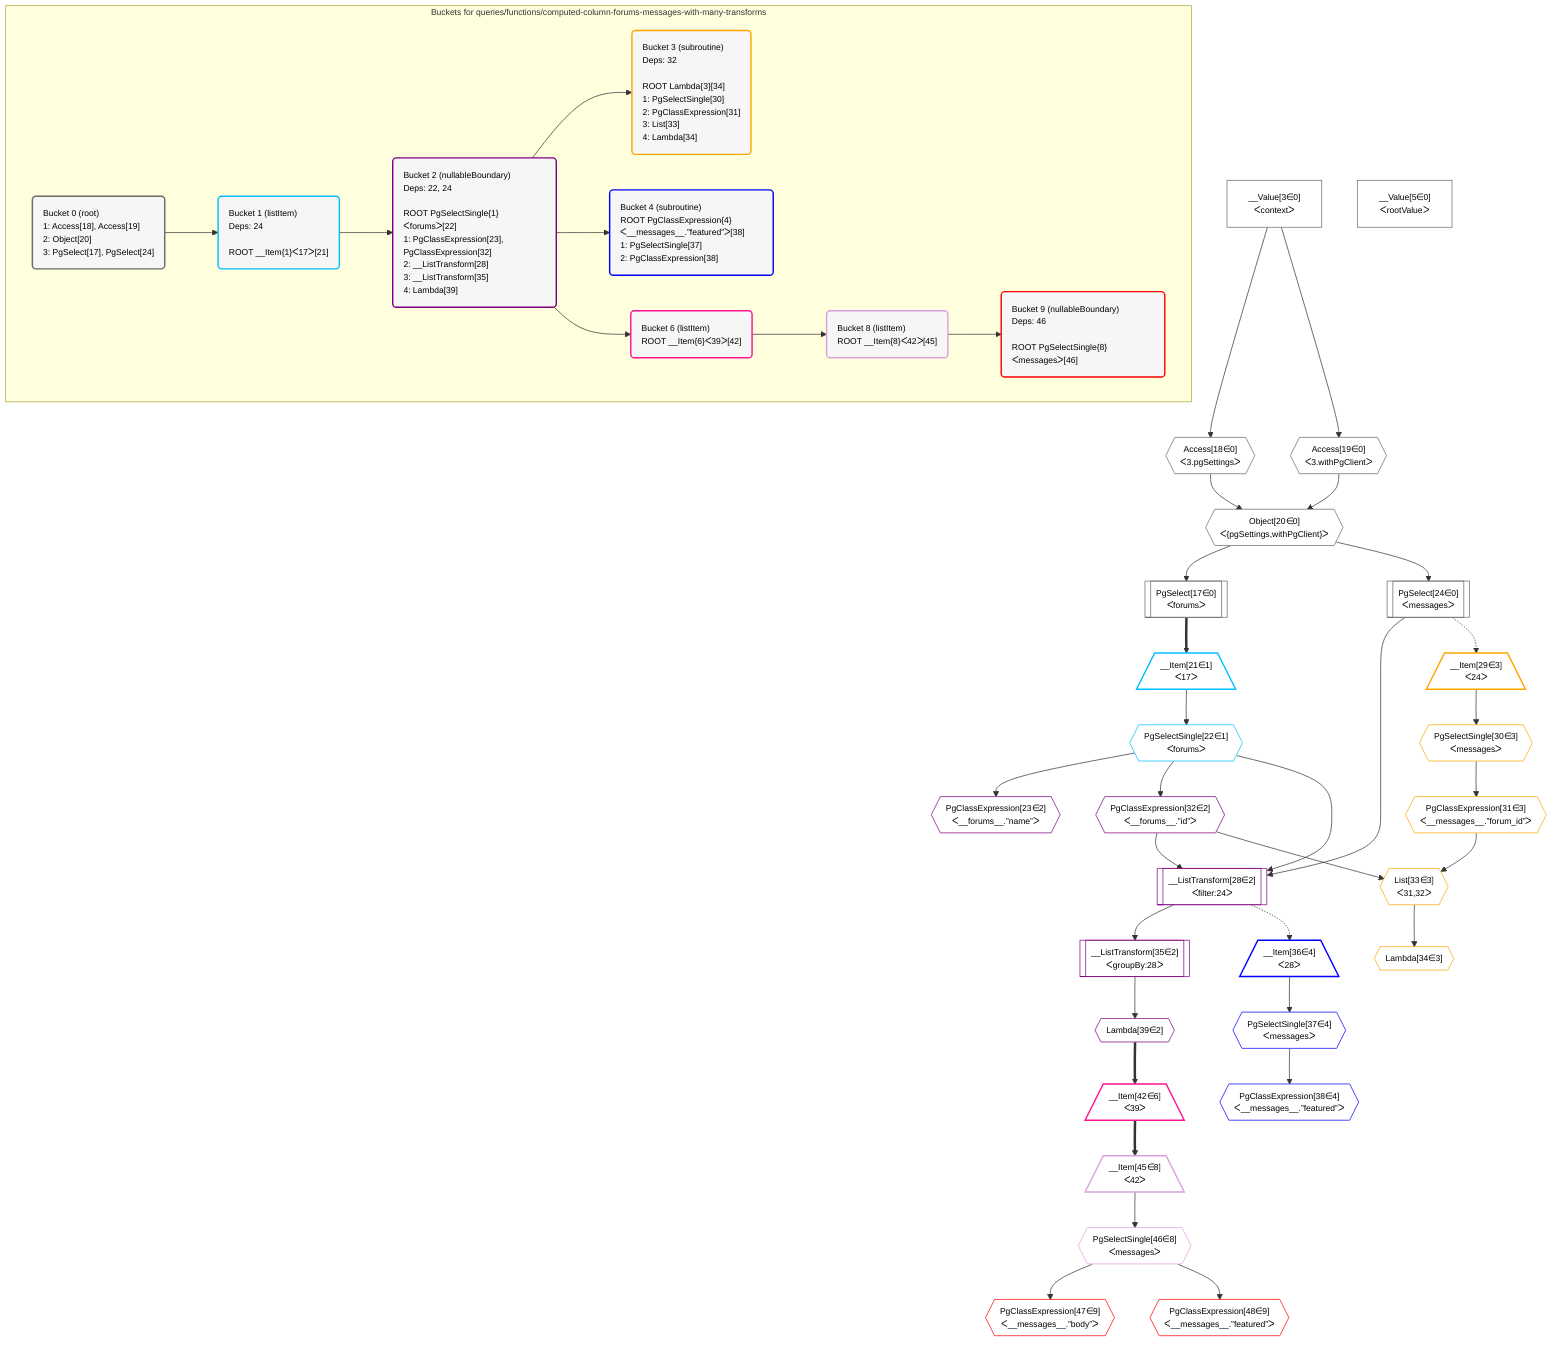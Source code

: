 %%{init: {'themeVariables': { 'fontSize': '12px'}}}%%
graph TD
    classDef path fill:#eee,stroke:#000,color:#000
    classDef plan fill:#fff,stroke-width:1px,color:#000
    classDef itemplan fill:#fff,stroke-width:2px,color:#000
    classDef unbatchedplan fill:#dff,stroke-width:1px,color:#000
    classDef sideeffectplan fill:#fcc,stroke-width:2px,color:#000
    classDef bucket fill:#f6f6f6,color:#000,stroke-width:2px,text-align:left


    %% define steps
    __Value3["__Value[3∈0]<br />ᐸcontextᐳ"]:::plan
    __Value5["__Value[5∈0]<br />ᐸrootValueᐳ"]:::plan
    Access18{{"Access[18∈0]<br />ᐸ3.pgSettingsᐳ"}}:::plan
    Access19{{"Access[19∈0]<br />ᐸ3.withPgClientᐳ"}}:::plan
    Object20{{"Object[20∈0]<br />ᐸ{pgSettings,withPgClient}ᐳ"}}:::plan
    PgSelect17[["PgSelect[17∈0]<br />ᐸforumsᐳ"]]:::plan
    __Item21[/"__Item[21∈1]<br />ᐸ17ᐳ"\]:::itemplan
    PgSelectSingle22{{"PgSelectSingle[22∈1]<br />ᐸforumsᐳ"}}:::plan
    PgClassExpression23{{"PgClassExpression[23∈2]<br />ᐸ__forums__.”name”ᐳ"}}:::plan
    PgSelect24[["PgSelect[24∈0]<br />ᐸmessagesᐳ"]]:::plan
    PgClassExpression32{{"PgClassExpression[32∈2]<br />ᐸ__forums__.”id”ᐳ"}}:::plan
    __ListTransform28[["__ListTransform[28∈2]<br />ᐸfilter:24ᐳ"]]:::plan
    __Item29[/"__Item[29∈3]<br />ᐸ24ᐳ"\]:::itemplan
    PgSelectSingle30{{"PgSelectSingle[30∈3]<br />ᐸmessagesᐳ"}}:::plan
    PgClassExpression31{{"PgClassExpression[31∈3]<br />ᐸ__messages__.”forum_id”ᐳ"}}:::plan
    List33{{"List[33∈3]<br />ᐸ31,32ᐳ"}}:::plan
    Lambda34{{"Lambda[34∈3]"}}:::plan
    __ListTransform35[["__ListTransform[35∈2]<br />ᐸgroupBy:28ᐳ"]]:::plan
    __Item36[/"__Item[36∈4]<br />ᐸ28ᐳ"\]:::itemplan
    PgSelectSingle37{{"PgSelectSingle[37∈4]<br />ᐸmessagesᐳ"}}:::plan
    PgClassExpression38{{"PgClassExpression[38∈4]<br />ᐸ__messages__.”featured”ᐳ"}}:::plan
    Lambda39{{"Lambda[39∈2]"}}:::plan
    __Item42[/"__Item[42∈6]<br />ᐸ39ᐳ"\]:::itemplan
    __Item45[/"__Item[45∈8]<br />ᐸ42ᐳ"\]:::itemplan
    PgSelectSingle46{{"PgSelectSingle[46∈8]<br />ᐸmessagesᐳ"}}:::plan
    PgClassExpression47{{"PgClassExpression[47∈9]<br />ᐸ__messages__.”body”ᐳ"}}:::plan
    PgClassExpression48{{"PgClassExpression[48∈9]<br />ᐸ__messages__.”featured”ᐳ"}}:::plan

    %% plan dependencies
    __Value3 --> Access18
    __Value3 --> Access19
    Access18 & Access19 --> Object20
    Object20 --> PgSelect17
    PgSelect17 ==> __Item21
    __Item21 --> PgSelectSingle22
    PgSelectSingle22 --> PgClassExpression23
    Object20 --> PgSelect24
    PgSelectSingle22 --> PgClassExpression32
    PgSelect24 & PgSelectSingle22 & PgClassExpression32 --> __ListTransform28
    PgSelect24 -.-> __Item29
    __Item29 --> PgSelectSingle30
    PgSelectSingle30 --> PgClassExpression31
    PgClassExpression31 & PgClassExpression32 --> List33
    List33 --> Lambda34
    __ListTransform28 --> __ListTransform35
    __ListTransform28 -.-> __Item36
    __Item36 --> PgSelectSingle37
    PgSelectSingle37 --> PgClassExpression38
    __ListTransform35 --> Lambda39
    Lambda39 ==> __Item42
    __Item42 ==> __Item45
    __Item45 --> PgSelectSingle46
    PgSelectSingle46 --> PgClassExpression47
    PgSelectSingle46 --> PgClassExpression48

    subgraph "Buckets for queries/functions/computed-column-forums-messages-with-many-transforms"
    Bucket0("Bucket 0 (root)<br />1: Access[18], Access[19]<br />2: Object[20]<br />3: PgSelect[17], PgSelect[24]"):::bucket
    classDef bucket0 stroke:#696969
    class Bucket0,__Value3,__Value5,PgSelect17,Access18,Access19,Object20,PgSelect24 bucket0
    Bucket1("Bucket 1 (listItem)<br />Deps: 24<br /><br />ROOT __Item{1}ᐸ17ᐳ[21]"):::bucket
    classDef bucket1 stroke:#00bfff
    class Bucket1,__Item21,PgSelectSingle22 bucket1
    Bucket2("Bucket 2 (nullableBoundary)<br />Deps: 22, 24<br /><br />ROOT PgSelectSingle{1}ᐸforumsᐳ[22]<br />1: PgClassExpression[23], PgClassExpression[32]<br />2: __ListTransform[28]<br />3: __ListTransform[35]<br />4: Lambda[39]"):::bucket
    classDef bucket2 stroke:#7f007f
    class Bucket2,PgClassExpression23,__ListTransform28,PgClassExpression32,__ListTransform35,Lambda39 bucket2
    Bucket3("Bucket 3 (subroutine)<br />Deps: 32<br /><br />ROOT Lambda{3}[34]<br />1: PgSelectSingle[30]<br />2: PgClassExpression[31]<br />3: List[33]<br />4: Lambda[34]"):::bucket
    classDef bucket3 stroke:#ffa500
    class Bucket3,__Item29,PgSelectSingle30,PgClassExpression31,List33,Lambda34 bucket3
    Bucket4("Bucket 4 (subroutine)<br />ROOT PgClassExpression{4}ᐸ__messages__.”featured”ᐳ[38]<br />1: PgSelectSingle[37]<br />2: PgClassExpression[38]"):::bucket
    classDef bucket4 stroke:#0000ff
    class Bucket4,__Item36,PgSelectSingle37,PgClassExpression38 bucket4
    Bucket6("Bucket 6 (listItem)<br />ROOT __Item{6}ᐸ39ᐳ[42]"):::bucket
    classDef bucket6 stroke:#ff1493
    class Bucket6,__Item42 bucket6
    Bucket8("Bucket 8 (listItem)<br />ROOT __Item{8}ᐸ42ᐳ[45]"):::bucket
    classDef bucket8 stroke:#dda0dd
    class Bucket8,__Item45,PgSelectSingle46 bucket8
    Bucket9("Bucket 9 (nullableBoundary)<br />Deps: 46<br /><br />ROOT PgSelectSingle{8}ᐸmessagesᐳ[46]"):::bucket
    classDef bucket9 stroke:#ff0000
    class Bucket9,PgClassExpression47,PgClassExpression48 bucket9
    Bucket0 --> Bucket1
    Bucket1 --> Bucket2
    Bucket2 --> Bucket3 & Bucket4 & Bucket6
    Bucket6 --> Bucket8
    Bucket8 --> Bucket9
    end